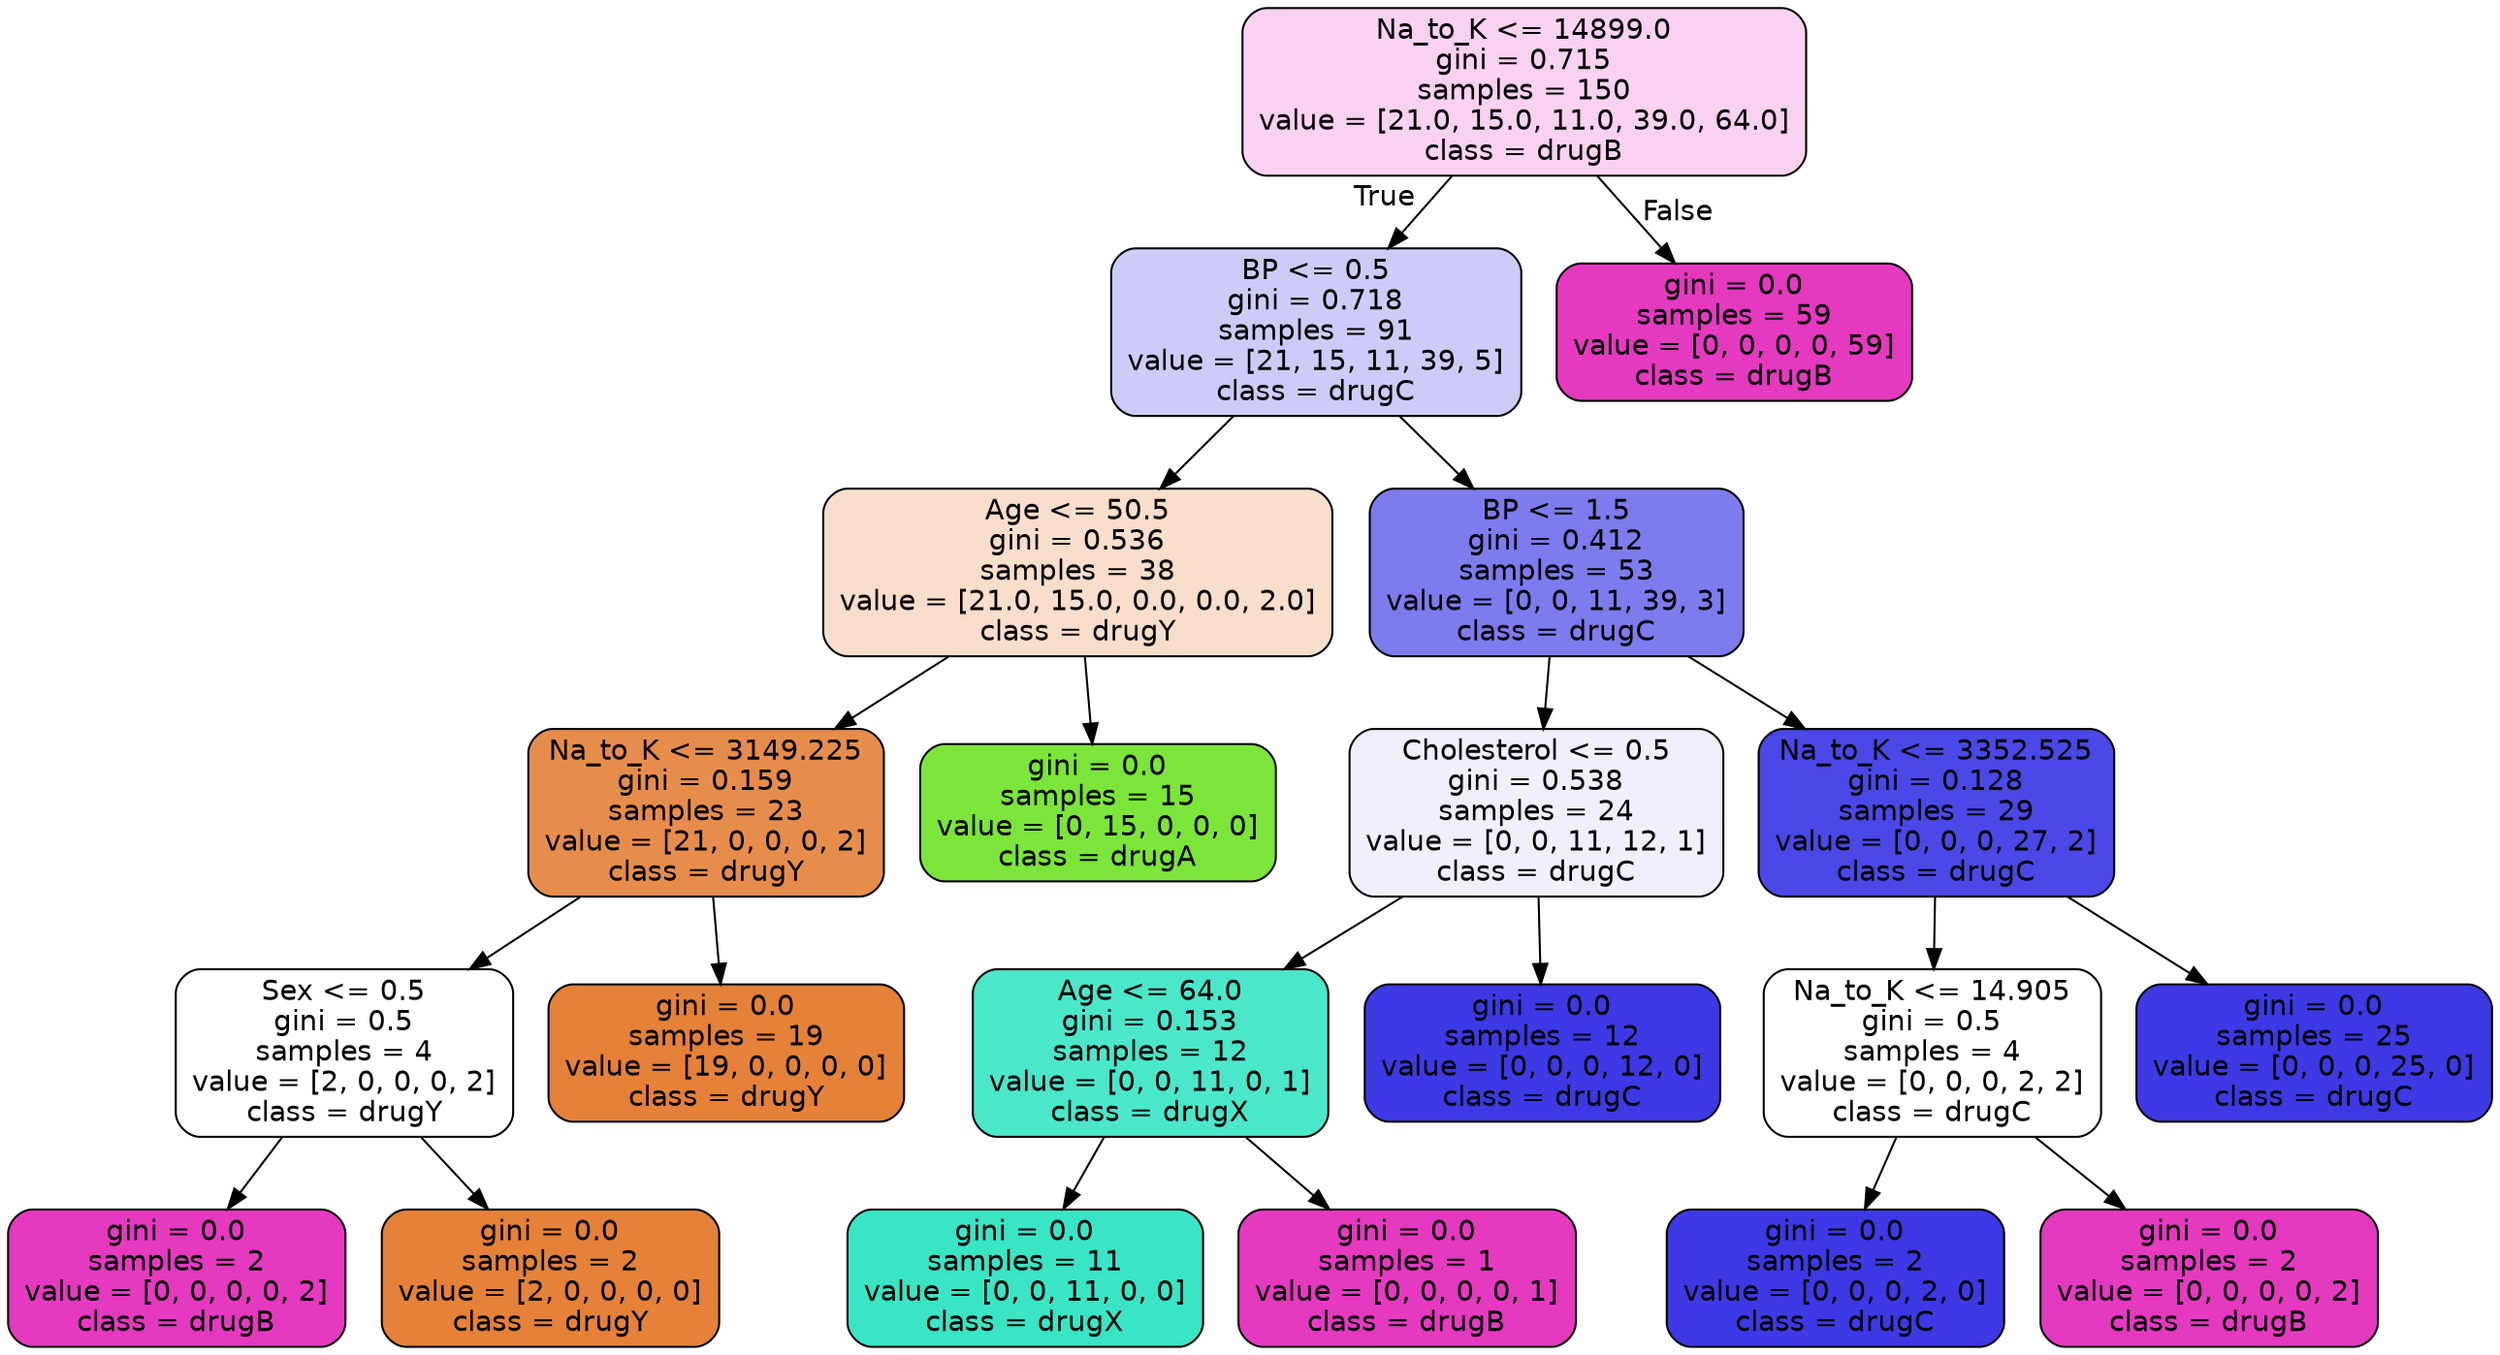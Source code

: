 digraph Tree {
node [shape=box, style="filled, rounded", color="black", fontname="helvetica"] ;
edge [fontname="helvetica"] ;
0 [label="Na_to_K <= 14899.0\ngini = 0.715\nsamples = 150\nvalue = [21.0, 15.0, 11.0, 39.0, 64.0]\nclass = drugB", fillcolor="#f9d2f1"] ;
1 [label="BP <= 0.5\ngini = 0.718\nsamples = 91\nvalue = [21, 15, 11, 39, 5]\nclass = drugC", fillcolor="#cdccf8"] ;
0 -> 1 [labeldistance=2.5, labelangle=45, headlabel="True"] ;
2 [label="Age <= 50.5\ngini = 0.536\nsamples = 38\nvalue = [21.0, 15.0, 0.0, 0.0, 2.0]\nclass = drugY", fillcolor="#f8decb"] ;
1 -> 2 ;
3 [label="Na_to_K <= 3149.225\ngini = 0.159\nsamples = 23\nvalue = [21, 0, 0, 0, 2]\nclass = drugY", fillcolor="#e78d4c"] ;
2 -> 3 ;
4 [label="Sex <= 0.5\ngini = 0.5\nsamples = 4\nvalue = [2, 0, 0, 0, 2]\nclass = drugY", fillcolor="#ffffff"] ;
3 -> 4 ;
5 [label="gini = 0.0\nsamples = 2\nvalue = [0, 0, 0, 0, 2]\nclass = drugB", fillcolor="#e539c0"] ;
4 -> 5 ;
6 [label="gini = 0.0\nsamples = 2\nvalue = [2, 0, 0, 0, 0]\nclass = drugY", fillcolor="#e58139"] ;
4 -> 6 ;
7 [label="gini = 0.0\nsamples = 19\nvalue = [19, 0, 0, 0, 0]\nclass = drugY", fillcolor="#e58139"] ;
3 -> 7 ;
8 [label="gini = 0.0\nsamples = 15\nvalue = [0, 15, 0, 0, 0]\nclass = drugA", fillcolor="#7be539"] ;
2 -> 8 ;
9 [label="BP <= 1.5\ngini = 0.412\nsamples = 53\nvalue = [0, 0, 11, 39, 3]\nclass = drugC", fillcolor="#7d7bee"] ;
1 -> 9 ;
10 [label="Cholesterol <= 0.5\ngini = 0.538\nsamples = 24\nvalue = [0, 0, 11, 12, 1]\nclass = drugC", fillcolor="#f0f0fd"] ;
9 -> 10 ;
11 [label="Age <= 64.0\ngini = 0.153\nsamples = 12\nvalue = [0, 0, 11, 0, 1]\nclass = drugX", fillcolor="#4be7ca"] ;
10 -> 11 ;
12 [label="gini = 0.0\nsamples = 11\nvalue = [0, 0, 11, 0, 0]\nclass = drugX", fillcolor="#39e5c5"] ;
11 -> 12 ;
13 [label="gini = 0.0\nsamples = 1\nvalue = [0, 0, 0, 0, 1]\nclass = drugB", fillcolor="#e539c0"] ;
11 -> 13 ;
14 [label="gini = 0.0\nsamples = 12\nvalue = [0, 0, 0, 12, 0]\nclass = drugC", fillcolor="#3c39e5"] ;
10 -> 14 ;
15 [label="Na_to_K <= 3352.525\ngini = 0.128\nsamples = 29\nvalue = [0, 0, 0, 27, 2]\nclass = drugC", fillcolor="#4a48e7"] ;
9 -> 15 ;
16 [label="Na_to_K <= 14.905\ngini = 0.5\nsamples = 4\nvalue = [0, 0, 0, 2, 2]\nclass = drugC", fillcolor="#ffffff"] ;
15 -> 16 ;
17 [label="gini = 0.0\nsamples = 2\nvalue = [0, 0, 0, 2, 0]\nclass = drugC", fillcolor="#3c39e5"] ;
16 -> 17 ;
18 [label="gini = 0.0\nsamples = 2\nvalue = [0, 0, 0, 0, 2]\nclass = drugB", fillcolor="#e539c0"] ;
16 -> 18 ;
19 [label="gini = 0.0\nsamples = 25\nvalue = [0, 0, 0, 25, 0]\nclass = drugC", fillcolor="#3c39e5"] ;
15 -> 19 ;
20 [label="gini = 0.0\nsamples = 59\nvalue = [0, 0, 0, 0, 59]\nclass = drugB", fillcolor="#e539c0"] ;
0 -> 20 [labeldistance=2.5, labelangle=-45, headlabel="False"] ;
}
